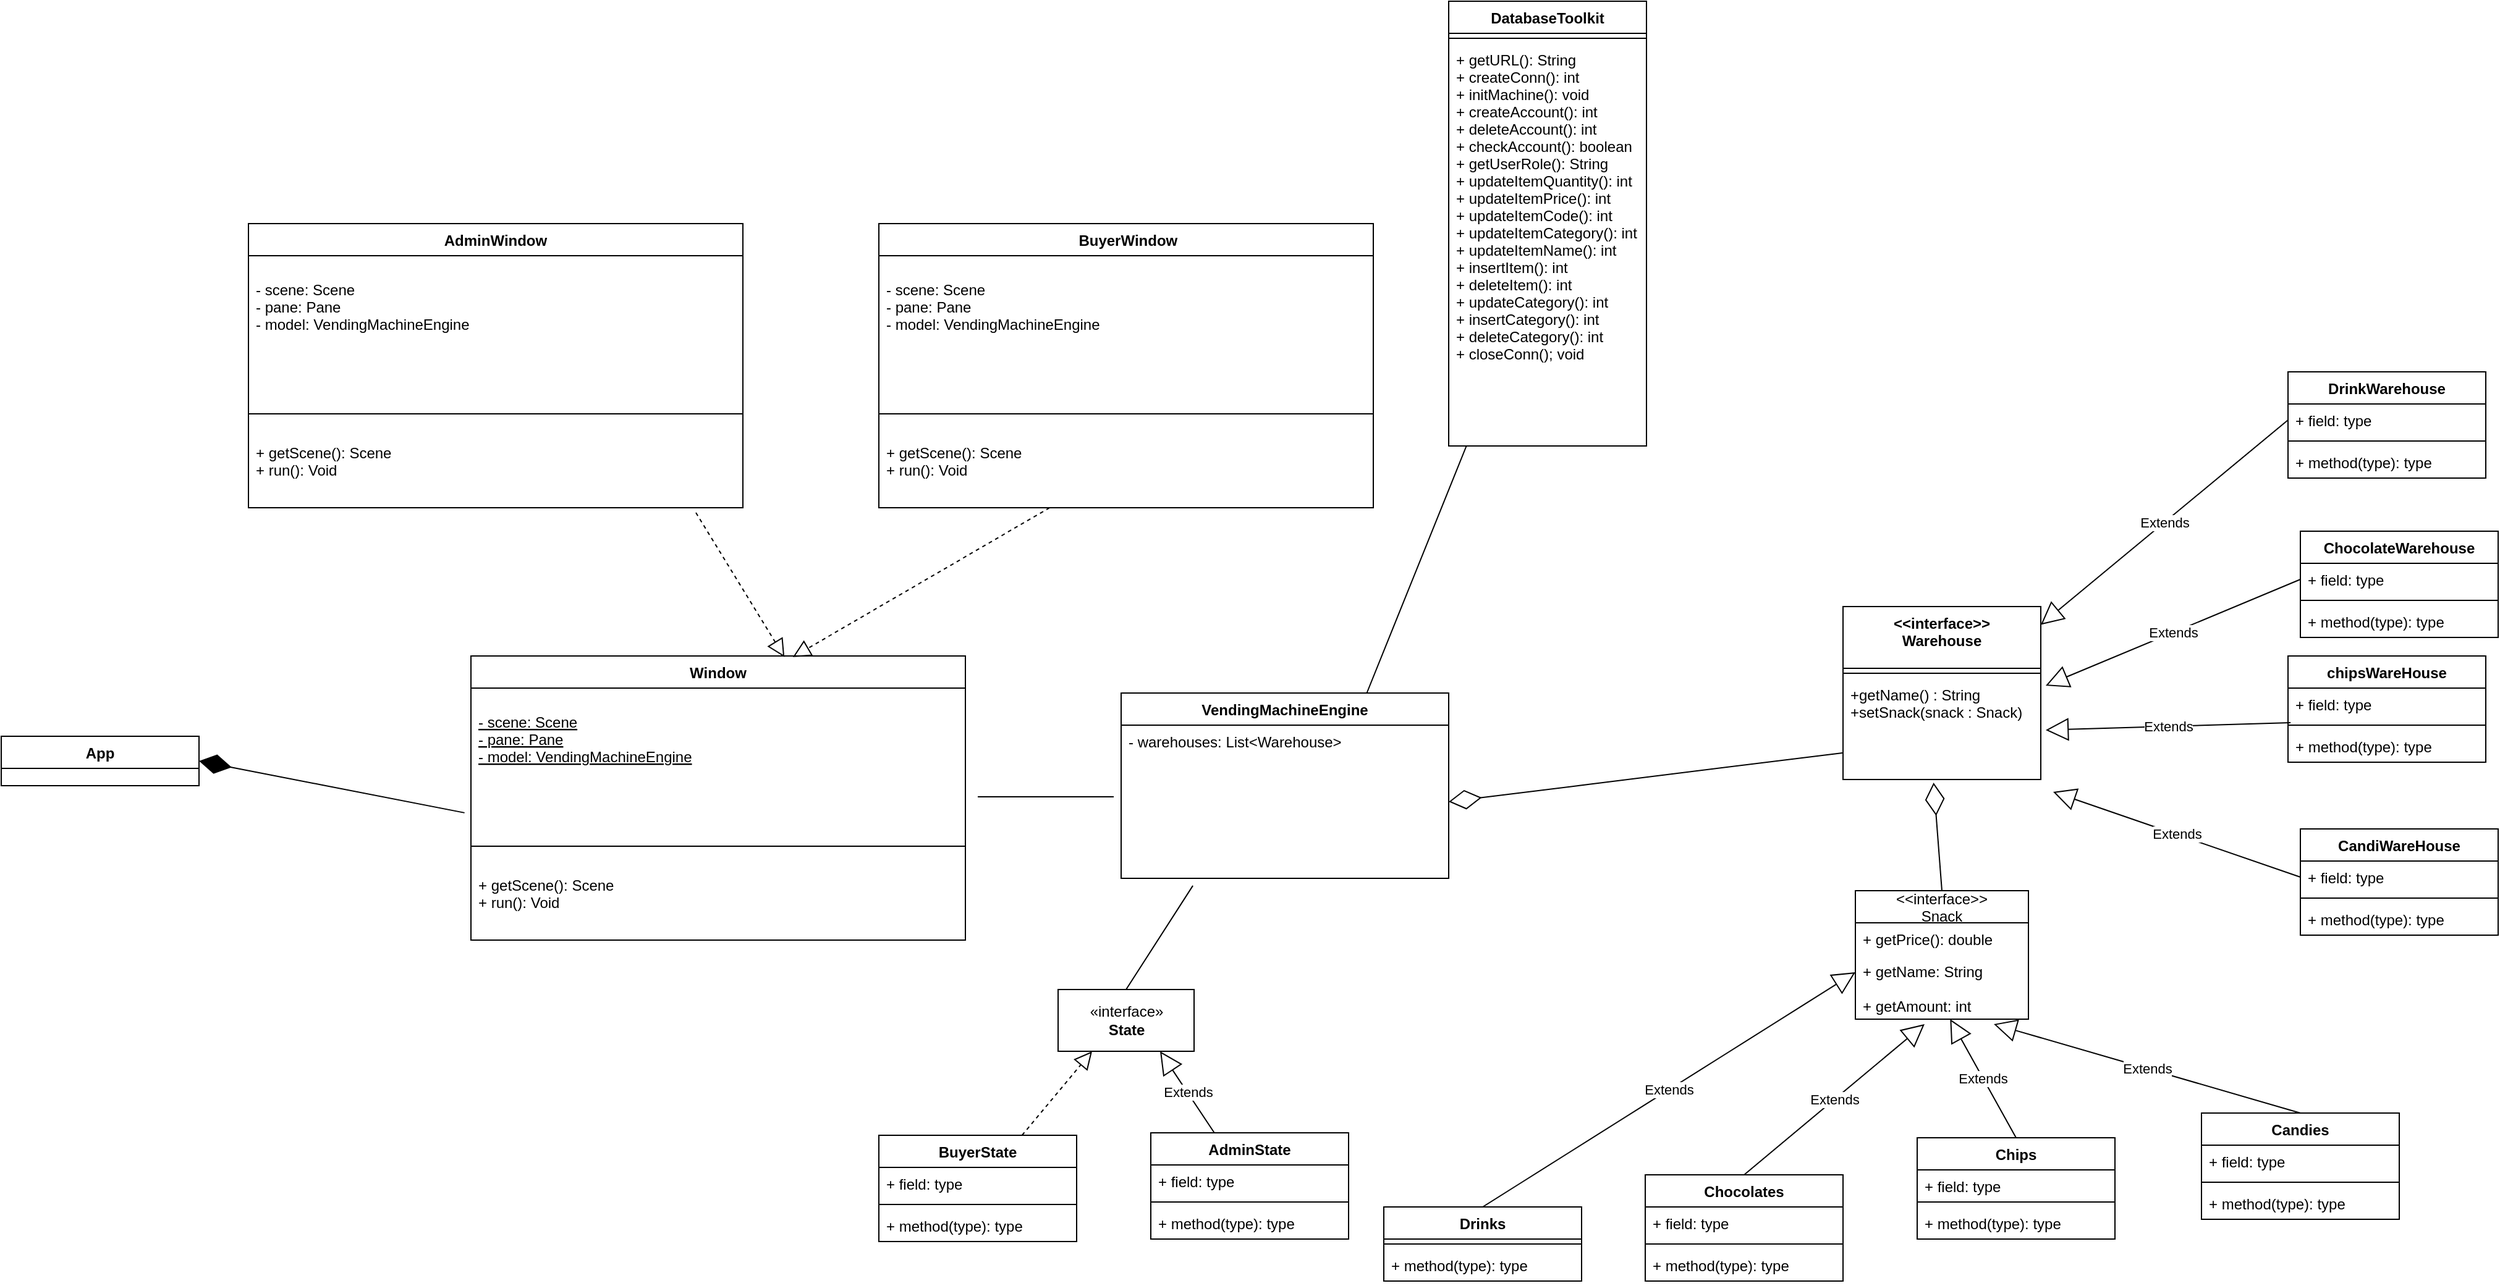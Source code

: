 <mxfile version="13.7.9" type="device"><diagram id="FwnucH08VztEcckjh22z" name="Page-1"><mxGraphModel dx="2365" dy="1813" grid="1" gridSize="10" guides="1" tooltips="1" connect="1" arrows="1" fold="1" page="1" pageScale="1" pageWidth="827" pageHeight="1169" math="0" shadow="0"><root><mxCell id="0"/><mxCell id="1" parent="0"/><mxCell id="K7MJTykTSCi1yAQchyTx-44" value="Window" style="swimlane;fontStyle=1;align=center;verticalAlign=top;childLayout=stackLayout;horizontal=1;startSize=26;horizontalStack=0;resizeParent=1;resizeParentMax=0;resizeLast=0;collapsible=1;marginBottom=0;" parent="1" vertex="1"><mxGeometry x="450" y="600" width="400" height="230" as="geometry"/></mxCell><mxCell id="K7MJTykTSCi1yAQchyTx-45" value="&#10;- scene: Scene&#10;- pane: Pane&#10;- model: VendingMachineEngine&#10;&#10;&#10;" style="text;strokeColor=none;fillColor=none;align=left;verticalAlign=top;spacingLeft=4;spacingRight=4;overflow=hidden;rotatable=0;points=[[0,0.5],[1,0.5]];portConstraint=eastwest;fontStyle=4" parent="K7MJTykTSCi1yAQchyTx-44" vertex="1"><mxGeometry y="26" width="400" height="124" as="geometry"/></mxCell><mxCell id="K7MJTykTSCi1yAQchyTx-46" value="" style="line;strokeWidth=1;fillColor=none;align=left;verticalAlign=middle;spacingTop=-1;spacingLeft=3;spacingRight=3;rotatable=0;labelPosition=right;points=[];portConstraint=eastwest;" parent="K7MJTykTSCi1yAQchyTx-44" vertex="1"><mxGeometry y="150" width="400" height="8" as="geometry"/></mxCell><mxCell id="K7MJTykTSCi1yAQchyTx-47" value="&#10;+ getScene(): Scene&#10;+ run(): Void" style="text;strokeColor=none;fillColor=none;align=left;verticalAlign=top;spacingLeft=4;spacingRight=4;overflow=hidden;rotatable=0;points=[[0,0.5],[1,0.5]];portConstraint=eastwest;" parent="K7MJTykTSCi1yAQchyTx-44" vertex="1"><mxGeometry y="158" width="400" height="72" as="geometry"/></mxCell><mxCell id="OAw5-xkOPhaDo8Q-xHuQ-14" value="&lt;&lt;interface&gt;&gt;&#10;Warehouse" style="swimlane;fontStyle=1;align=center;verticalAlign=top;childLayout=stackLayout;horizontal=1;startSize=50;horizontalStack=0;resizeParent=1;resizeParentMax=0;resizeLast=0;collapsible=1;marginBottom=0;" parent="1" vertex="1"><mxGeometry x="1560" y="560" width="160" height="140" as="geometry"/></mxCell><mxCell id="OAw5-xkOPhaDo8Q-xHuQ-16" value="" style="line;strokeWidth=1;fillColor=none;align=left;verticalAlign=middle;spacingTop=-1;spacingLeft=3;spacingRight=3;rotatable=0;labelPosition=right;points=[];portConstraint=eastwest;" parent="OAw5-xkOPhaDo8Q-xHuQ-14" vertex="1"><mxGeometry y="50" width="160" height="8" as="geometry"/></mxCell><mxCell id="OAw5-xkOPhaDo8Q-xHuQ-17" value="+getName() : String&#10;+setSnack(snack : Snack)" style="text;strokeColor=none;fillColor=none;align=left;verticalAlign=top;spacingLeft=4;spacingRight=4;overflow=hidden;rotatable=0;points=[[0,0.5],[1,0.5]];portConstraint=eastwest;" parent="OAw5-xkOPhaDo8Q-xHuQ-14" vertex="1"><mxGeometry y="58" width="160" height="82" as="geometry"/></mxCell><mxCell id="OAw5-xkOPhaDo8Q-xHuQ-41" value="" style="endArrow=diamondThin;endFill=0;endSize=24;html=1;entryX=0.458;entryY=1.031;entryDx=0;entryDy=0;entryPerimeter=0;exitX=0.5;exitY=0;exitDx=0;exitDy=0;" parent="1" source="OAw5-xkOPhaDo8Q-xHuQ-23" target="OAw5-xkOPhaDo8Q-xHuQ-17" edge="1"><mxGeometry width="160" relative="1" as="geometry"><mxPoint x="1220" y="850" as="sourcePoint"/><mxPoint x="1380" y="850" as="targetPoint"/></mxGeometry></mxCell><mxCell id="OAw5-xkOPhaDo8Q-xHuQ-42" value="" style="endArrow=diamondThin;endFill=0;endSize=24;html=1;entryX=1;entryY=0.5;entryDx=0;entryDy=0;exitX=0.003;exitY=0.976;exitDx=0;exitDy=0;exitPerimeter=0;" parent="1" target="OAw5-xkOPhaDo8Q-xHuQ-4" edge="1"><mxGeometry width="160" relative="1" as="geometry"><mxPoint x="1560.48" y="678.32" as="sourcePoint"/><mxPoint x="1380" y="850" as="targetPoint"/></mxGeometry></mxCell><mxCell id="K7MJTykTSCi1yAQchyTx-38" value="VendingMachineEngine" style="swimlane;fontStyle=1;align=center;verticalAlign=top;childLayout=stackLayout;horizontal=1;startSize=26;horizontalStack=0;resizeParent=1;resizeParentMax=0;resizeLast=0;collapsible=1;marginBottom=0;" parent="1" vertex="1"><mxGeometry x="976" y="630" width="265" height="150" as="geometry"/></mxCell><mxCell id="OAw5-xkOPhaDo8Q-xHuQ-4" value="- warehouses: List&lt;Warehouse&gt; &#10;&#10;" style="text;strokeColor=none;fillColor=none;align=left;verticalAlign=top;spacingLeft=4;spacingRight=4;overflow=hidden;rotatable=0;points=[[0,0.5],[1,0.5]];portConstraint=eastwest;" parent="K7MJTykTSCi1yAQchyTx-38" vertex="1"><mxGeometry y="26" width="265" height="124" as="geometry"/></mxCell><mxCell id="OAw5-xkOPhaDo8Q-xHuQ-63" value="" style="endArrow=block;dashed=1;endFill=0;endSize=12;html=1;entryX=0.634;entryY=0.004;entryDx=0;entryDy=0;entryPerimeter=0;exitX=0.905;exitY=1.056;exitDx=0;exitDy=0;exitPerimeter=0;" parent="1" source="OAw5-xkOPhaDo8Q-xHuQ-58" target="K7MJTykTSCi1yAQchyTx-44" edge="1"><mxGeometry width="160" relative="1" as="geometry"><mxPoint x="650" y="530" as="sourcePoint"/><mxPoint x="810" y="530" as="targetPoint"/></mxGeometry></mxCell><mxCell id="OAw5-xkOPhaDo8Q-xHuQ-64" value="" style="endArrow=block;dashed=1;endFill=0;endSize=12;html=1;entryX=0.651;entryY=0.004;entryDx=0;entryDy=0;entryPerimeter=0;" parent="1" source="OAw5-xkOPhaDo8Q-xHuQ-62" target="K7MJTykTSCi1yAQchyTx-44" edge="1"><mxGeometry width="160" relative="1" as="geometry"><mxPoint x="650" y="530" as="sourcePoint"/><mxPoint x="810" y="530" as="targetPoint"/></mxGeometry></mxCell><mxCell id="K7MJTykTSCi1yAQchyTx-63" value="App" style="swimlane;fontStyle=1;align=center;verticalAlign=top;childLayout=stackLayout;horizontal=1;startSize=26;horizontalStack=0;resizeParent=1;resizeParentMax=0;resizeLast=0;collapsible=1;marginBottom=0;" parent="1" vertex="1"><mxGeometry x="70" y="665" width="160" height="40" as="geometry"/></mxCell><mxCell id="OAw5-xkOPhaDo8Q-xHuQ-68" value="" style="endArrow=diamondThin;endFill=1;endSize=24;html=1;entryX=1;entryY=0.5;entryDx=0;entryDy=0;exitX=-0.013;exitY=0.814;exitDx=0;exitDy=0;exitPerimeter=0;" parent="1" source="K7MJTykTSCi1yAQchyTx-45" target="K7MJTykTSCi1yAQchyTx-63" edge="1"><mxGeometry width="160" relative="1" as="geometry"><mxPoint x="420" y="730" as="sourcePoint"/><mxPoint x="580" y="730" as="targetPoint"/></mxGeometry></mxCell><mxCell id="OAw5-xkOPhaDo8Q-xHuQ-69" value="" style="line;strokeWidth=1;fillColor=none;align=left;verticalAlign=middle;spacingTop=-1;spacingLeft=3;spacingRight=3;rotatable=0;labelPosition=right;points=[];portConstraint=eastwest;" parent="1" vertex="1"><mxGeometry x="860" y="710" width="110" height="8" as="geometry"/></mxCell><mxCell id="OAw5-xkOPhaDo8Q-xHuQ-70" value="DrinkWarehouse" style="swimlane;fontStyle=1;align=center;verticalAlign=top;childLayout=stackLayout;horizontal=1;startSize=26;horizontalStack=0;resizeParent=1;resizeParentMax=0;resizeLast=0;collapsible=1;marginBottom=0;" parent="1" vertex="1"><mxGeometry x="1920" y="370" width="160" height="86" as="geometry"/></mxCell><mxCell id="OAw5-xkOPhaDo8Q-xHuQ-71" value="+ field: type" style="text;strokeColor=none;fillColor=none;align=left;verticalAlign=top;spacingLeft=4;spacingRight=4;overflow=hidden;rotatable=0;points=[[0,0.5],[1,0.5]];portConstraint=eastwest;" parent="OAw5-xkOPhaDo8Q-xHuQ-70" vertex="1"><mxGeometry y="26" width="160" height="26" as="geometry"/></mxCell><mxCell id="OAw5-xkOPhaDo8Q-xHuQ-72" value="" style="line;strokeWidth=1;fillColor=none;align=left;verticalAlign=middle;spacingTop=-1;spacingLeft=3;spacingRight=3;rotatable=0;labelPosition=right;points=[];portConstraint=eastwest;" parent="OAw5-xkOPhaDo8Q-xHuQ-70" vertex="1"><mxGeometry y="52" width="160" height="8" as="geometry"/></mxCell><mxCell id="OAw5-xkOPhaDo8Q-xHuQ-73" value="+ method(type): type" style="text;strokeColor=none;fillColor=none;align=left;verticalAlign=top;spacingLeft=4;spacingRight=4;overflow=hidden;rotatable=0;points=[[0,0.5],[1,0.5]];portConstraint=eastwest;" parent="OAw5-xkOPhaDo8Q-xHuQ-70" vertex="1"><mxGeometry y="60" width="160" height="26" as="geometry"/></mxCell><mxCell id="OAw5-xkOPhaDo8Q-xHuQ-74" value="ChocolateWarehouse" style="swimlane;fontStyle=1;align=center;verticalAlign=top;childLayout=stackLayout;horizontal=1;startSize=26;horizontalStack=0;resizeParent=1;resizeParentMax=0;resizeLast=0;collapsible=1;marginBottom=0;" parent="1" vertex="1"><mxGeometry x="1930" y="499" width="160" height="86" as="geometry"/></mxCell><mxCell id="OAw5-xkOPhaDo8Q-xHuQ-75" value="+ field: type" style="text;strokeColor=none;fillColor=none;align=left;verticalAlign=top;spacingLeft=4;spacingRight=4;overflow=hidden;rotatable=0;points=[[0,0.5],[1,0.5]];portConstraint=eastwest;" parent="OAw5-xkOPhaDo8Q-xHuQ-74" vertex="1"><mxGeometry y="26" width="160" height="26" as="geometry"/></mxCell><mxCell id="OAw5-xkOPhaDo8Q-xHuQ-76" value="" style="line;strokeWidth=1;fillColor=none;align=left;verticalAlign=middle;spacingTop=-1;spacingLeft=3;spacingRight=3;rotatable=0;labelPosition=right;points=[];portConstraint=eastwest;" parent="OAw5-xkOPhaDo8Q-xHuQ-74" vertex="1"><mxGeometry y="52" width="160" height="8" as="geometry"/></mxCell><mxCell id="OAw5-xkOPhaDo8Q-xHuQ-77" value="+ method(type): type" style="text;strokeColor=none;fillColor=none;align=left;verticalAlign=top;spacingLeft=4;spacingRight=4;overflow=hidden;rotatable=0;points=[[0,0.5],[1,0.5]];portConstraint=eastwest;" parent="OAw5-xkOPhaDo8Q-xHuQ-74" vertex="1"><mxGeometry y="60" width="160" height="26" as="geometry"/></mxCell><mxCell id="OAw5-xkOPhaDo8Q-xHuQ-78" value="chipsWareHouse" style="swimlane;fontStyle=1;align=center;verticalAlign=top;childLayout=stackLayout;horizontal=1;startSize=26;horizontalStack=0;resizeParent=1;resizeParentMax=0;resizeLast=0;collapsible=1;marginBottom=0;" parent="1" vertex="1"><mxGeometry x="1920" y="600" width="160" height="86" as="geometry"/></mxCell><mxCell id="OAw5-xkOPhaDo8Q-xHuQ-79" value="+ field: type" style="text;strokeColor=none;fillColor=none;align=left;verticalAlign=top;spacingLeft=4;spacingRight=4;overflow=hidden;rotatable=0;points=[[0,0.5],[1,0.5]];portConstraint=eastwest;" parent="OAw5-xkOPhaDo8Q-xHuQ-78" vertex="1"><mxGeometry y="26" width="160" height="26" as="geometry"/></mxCell><mxCell id="OAw5-xkOPhaDo8Q-xHuQ-80" value="" style="line;strokeWidth=1;fillColor=none;align=left;verticalAlign=middle;spacingTop=-1;spacingLeft=3;spacingRight=3;rotatable=0;labelPosition=right;points=[];portConstraint=eastwest;" parent="OAw5-xkOPhaDo8Q-xHuQ-78" vertex="1"><mxGeometry y="52" width="160" height="8" as="geometry"/></mxCell><mxCell id="OAw5-xkOPhaDo8Q-xHuQ-81" value="+ method(type): type" style="text;strokeColor=none;fillColor=none;align=left;verticalAlign=top;spacingLeft=4;spacingRight=4;overflow=hidden;rotatable=0;points=[[0,0.5],[1,0.5]];portConstraint=eastwest;" parent="OAw5-xkOPhaDo8Q-xHuQ-78" vertex="1"><mxGeometry y="60" width="160" height="26" as="geometry"/></mxCell><mxCell id="OAw5-xkOPhaDo8Q-xHuQ-82" value="CandiWareHouse" style="swimlane;fontStyle=1;align=center;verticalAlign=top;childLayout=stackLayout;horizontal=1;startSize=26;horizontalStack=0;resizeParent=1;resizeParentMax=0;resizeLast=0;collapsible=1;marginBottom=0;" parent="1" vertex="1"><mxGeometry x="1930" y="740" width="160" height="86" as="geometry"/></mxCell><mxCell id="OAw5-xkOPhaDo8Q-xHuQ-83" value="+ field: type" style="text;strokeColor=none;fillColor=none;align=left;verticalAlign=top;spacingLeft=4;spacingRight=4;overflow=hidden;rotatable=0;points=[[0,0.5],[1,0.5]];portConstraint=eastwest;" parent="OAw5-xkOPhaDo8Q-xHuQ-82" vertex="1"><mxGeometry y="26" width="160" height="26" as="geometry"/></mxCell><mxCell id="OAw5-xkOPhaDo8Q-xHuQ-84" value="" style="line;strokeWidth=1;fillColor=none;align=left;verticalAlign=middle;spacingTop=-1;spacingLeft=3;spacingRight=3;rotatable=0;labelPosition=right;points=[];portConstraint=eastwest;" parent="OAw5-xkOPhaDo8Q-xHuQ-82" vertex="1"><mxGeometry y="52" width="160" height="8" as="geometry"/></mxCell><mxCell id="OAw5-xkOPhaDo8Q-xHuQ-85" value="+ method(type): type" style="text;strokeColor=none;fillColor=none;align=left;verticalAlign=top;spacingLeft=4;spacingRight=4;overflow=hidden;rotatable=0;points=[[0,0.5],[1,0.5]];portConstraint=eastwest;" parent="OAw5-xkOPhaDo8Q-xHuQ-82" vertex="1"><mxGeometry y="60" width="160" height="26" as="geometry"/></mxCell><mxCell id="OAw5-xkOPhaDo8Q-xHuQ-86" value="Extends" style="endArrow=block;endSize=16;endFill=0;html=1;exitX=0;exitY=0.5;exitDx=0;exitDy=0;" parent="1" source="OAw5-xkOPhaDo8Q-xHuQ-83" edge="1"><mxGeometry width="160" relative="1" as="geometry"><mxPoint x="1660" y="740" as="sourcePoint"/><mxPoint x="1730" y="710" as="targetPoint"/></mxGeometry></mxCell><mxCell id="OAw5-xkOPhaDo8Q-xHuQ-87" value="Extends" style="endArrow=block;endSize=16;endFill=0;html=1;entryX=1.025;entryY=0.714;entryDx=0;entryDy=0;entryPerimeter=0;exitX=0.013;exitY=-0.231;exitDx=0;exitDy=0;exitPerimeter=0;" parent="1" source="OAw5-xkOPhaDo8Q-xHuQ-81" edge="1"><mxGeometry width="160" relative="1" as="geometry"><mxPoint x="1660" y="740" as="sourcePoint"/><mxPoint x="1724" y="659.98" as="targetPoint"/></mxGeometry></mxCell><mxCell id="OAw5-xkOPhaDo8Q-xHuQ-88" value="Extends" style="endArrow=block;endSize=16;endFill=0;html=1;entryX=1.025;entryY=0.2;entryDx=0;entryDy=0;entryPerimeter=0;exitX=0;exitY=0.5;exitDx=0;exitDy=0;" parent="1" source="OAw5-xkOPhaDo8Q-xHuQ-75" edge="1"><mxGeometry width="160" relative="1" as="geometry"><mxPoint x="1660" y="740" as="sourcePoint"/><mxPoint x="1724" y="624" as="targetPoint"/></mxGeometry></mxCell><mxCell id="OAw5-xkOPhaDo8Q-xHuQ-89" value="Extends" style="endArrow=block;endSize=16;endFill=0;html=1;entryX=1;entryY=0.105;entryDx=0;entryDy=0;entryPerimeter=0;exitX=0;exitY=0.5;exitDx=0;exitDy=0;" parent="1" source="OAw5-xkOPhaDo8Q-xHuQ-71" target="OAw5-xkOPhaDo8Q-xHuQ-14" edge="1"><mxGeometry width="160" relative="1" as="geometry"><mxPoint x="1660" y="740" as="sourcePoint"/><mxPoint x="1820" y="740" as="targetPoint"/></mxGeometry></mxCell><mxCell id="OAw5-xkOPhaDo8Q-xHuQ-90" value="Extends" style="endArrow=block;endSize=16;endFill=0;html=1;entryX=0;entryY=0.5;entryDx=0;entryDy=0;exitX=0.5;exitY=0;exitDx=0;exitDy=0;" parent="1" source="OAw5-xkOPhaDo8Q-xHuQ-44" target="OAw5-xkOPhaDo8Q-xHuQ-25" edge="1"><mxGeometry width="160" relative="1" as="geometry"><mxPoint x="1261.662" y="1050" as="sourcePoint"/><mxPoint x="1820" y="740" as="targetPoint"/></mxGeometry></mxCell><mxCell id="OAw5-xkOPhaDo8Q-xHuQ-91" value="Extends" style="endArrow=block;endSize=16;endFill=0;html=1;entryX=0.4;entryY=1.167;entryDx=0;entryDy=0;entryPerimeter=0;exitX=0.5;exitY=0;exitDx=0;exitDy=0;" parent="1" source="OAw5-xkOPhaDo8Q-xHuQ-28" target="OAw5-xkOPhaDo8Q-xHuQ-26" edge="1"><mxGeometry width="160" relative="1" as="geometry"><mxPoint x="1660" y="740" as="sourcePoint"/><mxPoint x="1820" y="740" as="targetPoint"/></mxGeometry></mxCell><mxCell id="OAw5-xkOPhaDo8Q-xHuQ-92" value="Extends" style="endArrow=block;endSize=16;endFill=0;html=1;exitX=0.5;exitY=0;exitDx=0;exitDy=0;" parent="1" source="OAw5-xkOPhaDo8Q-xHuQ-32" target="OAw5-xkOPhaDo8Q-xHuQ-26" edge="1"><mxGeometry width="160" relative="1" as="geometry"><mxPoint x="1660" y="740" as="sourcePoint"/><mxPoint x="1820" y="740" as="targetPoint"/></mxGeometry></mxCell><mxCell id="OAw5-xkOPhaDo8Q-xHuQ-93" value="Extends" style="endArrow=block;endSize=16;endFill=0;html=1;entryX=0.8;entryY=1.167;entryDx=0;entryDy=0;entryPerimeter=0;exitX=0.5;exitY=0;exitDx=0;exitDy=0;" parent="1" source="OAw5-xkOPhaDo8Q-xHuQ-36" target="OAw5-xkOPhaDo8Q-xHuQ-26" edge="1"><mxGeometry width="160" relative="1" as="geometry"><mxPoint x="1660" y="740" as="sourcePoint"/><mxPoint x="1820" y="740" as="targetPoint"/></mxGeometry></mxCell><mxCell id="OAw5-xkOPhaDo8Q-xHuQ-55" value="AdminWindow" style="swimlane;fontStyle=1;align=center;verticalAlign=top;childLayout=stackLayout;horizontal=1;startSize=26;horizontalStack=0;resizeParent=1;resizeParentMax=0;resizeLast=0;collapsible=1;marginBottom=0;" parent="1" vertex="1"><mxGeometry x="270" y="250" width="400" height="230" as="geometry"/></mxCell><mxCell id="OAw5-xkOPhaDo8Q-xHuQ-56" value="&#10;- scene: Scene&#10;- pane: Pane&#10;- model: VendingMachineEngine&#10;&#10;&#10;" style="text;strokeColor=none;fillColor=none;align=left;verticalAlign=top;spacingLeft=4;spacingRight=4;overflow=hidden;rotatable=0;points=[[0,0.5],[1,0.5]];portConstraint=eastwest;" parent="OAw5-xkOPhaDo8Q-xHuQ-55" vertex="1"><mxGeometry y="26" width="400" height="124" as="geometry"/></mxCell><mxCell id="OAw5-xkOPhaDo8Q-xHuQ-57" value="" style="line;strokeWidth=1;fillColor=none;align=left;verticalAlign=middle;spacingTop=-1;spacingLeft=3;spacingRight=3;rotatable=0;labelPosition=right;points=[];portConstraint=eastwest;" parent="OAw5-xkOPhaDo8Q-xHuQ-55" vertex="1"><mxGeometry y="150" width="400" height="8" as="geometry"/></mxCell><mxCell id="OAw5-xkOPhaDo8Q-xHuQ-58" value="&#10;+ getScene(): Scene&#10;+ run(): Void" style="text;strokeColor=none;fillColor=none;align=left;verticalAlign=top;spacingLeft=4;spacingRight=4;overflow=hidden;rotatable=0;points=[[0,0.5],[1,0.5]];portConstraint=eastwest;" parent="OAw5-xkOPhaDo8Q-xHuQ-55" vertex="1"><mxGeometry y="158" width="400" height="72" as="geometry"/></mxCell><mxCell id="OAw5-xkOPhaDo8Q-xHuQ-59" value=" BuyerWindow" style="swimlane;fontStyle=1;align=center;verticalAlign=top;childLayout=stackLayout;horizontal=1;startSize=26;horizontalStack=0;resizeParent=1;resizeParentMax=0;resizeLast=0;collapsible=1;marginBottom=0;" parent="1" vertex="1"><mxGeometry x="780" y="250" width="400" height="230" as="geometry"/></mxCell><mxCell id="OAw5-xkOPhaDo8Q-xHuQ-60" value="&#10;- scene: Scene&#10;- pane: Pane&#10;- model: VendingMachineEngine&#10;&#10;&#10;" style="text;strokeColor=none;fillColor=none;align=left;verticalAlign=top;spacingLeft=4;spacingRight=4;overflow=hidden;rotatable=0;points=[[0,0.5],[1,0.5]];portConstraint=eastwest;" parent="OAw5-xkOPhaDo8Q-xHuQ-59" vertex="1"><mxGeometry y="26" width="400" height="124" as="geometry"/></mxCell><mxCell id="OAw5-xkOPhaDo8Q-xHuQ-61" value="" style="line;strokeWidth=1;fillColor=none;align=left;verticalAlign=middle;spacingTop=-1;spacingLeft=3;spacingRight=3;rotatable=0;labelPosition=right;points=[];portConstraint=eastwest;" parent="OAw5-xkOPhaDo8Q-xHuQ-59" vertex="1"><mxGeometry y="150" width="400" height="8" as="geometry"/></mxCell><mxCell id="OAw5-xkOPhaDo8Q-xHuQ-62" value="&#10;+ getScene(): Scene&#10;+ run(): Void" style="text;strokeColor=none;fillColor=none;align=left;verticalAlign=top;spacingLeft=4;spacingRight=4;overflow=hidden;rotatable=0;points=[[0,0.5],[1,0.5]];portConstraint=eastwest;" parent="OAw5-xkOPhaDo8Q-xHuQ-59" vertex="1"><mxGeometry y="158" width="400" height="72" as="geometry"/></mxCell><mxCell id="OAw5-xkOPhaDo8Q-xHuQ-99" value="" style="endArrow=none;html=1;entryX=0.75;entryY=0;entryDx=0;entryDy=0;" parent="1" source="OAw5-xkOPhaDo8Q-xHuQ-98" edge="1" target="K7MJTykTSCi1yAQchyTx-38"><mxGeometry width="50" height="50" relative="1" as="geometry"><mxPoint x="700" y="460" as="sourcePoint"/><mxPoint x="710" y="600" as="targetPoint"/></mxGeometry></mxCell><mxCell id="OAw5-xkOPhaDo8Q-xHuQ-95" value="DatabaseToolkit" style="swimlane;fontStyle=1;align=center;verticalAlign=top;childLayout=stackLayout;horizontal=1;startSize=26;horizontalStack=0;resizeParent=1;resizeParentMax=0;resizeLast=0;collapsible=1;marginBottom=0;" parent="1" vertex="1"><mxGeometry x="1241" y="70" width="160" height="360" as="geometry"/></mxCell><mxCell id="OAw5-xkOPhaDo8Q-xHuQ-97" value="" style="line;strokeWidth=1;fillColor=none;align=left;verticalAlign=middle;spacingTop=-1;spacingLeft=3;spacingRight=3;rotatable=0;labelPosition=right;points=[];portConstraint=eastwest;" parent="OAw5-xkOPhaDo8Q-xHuQ-95" vertex="1"><mxGeometry y="26" width="160" height="8" as="geometry"/></mxCell><mxCell id="OAw5-xkOPhaDo8Q-xHuQ-98" value="+ getURL(): String&#10;+ createConn(): int&#10;+ initMachine(): void&#10;+ createAccount(): int&#10;+ deleteAccount(): int&#10;+ checkAccount(): boolean&#10;+ getUserRole(): String&#10;+ updateItemQuantity(): int&#10;+ updateItemPrice(): int&#10;+ updateItemCode(): int&#10;+ updateItemCategory(): int&#10;+ updateItemName(): int&#10;+ insertItem(): int&#10;+ deleteItem(): int&#10;+ updateCategory(): int&#10;+ insertCategory(): int&#10;+ deleteCategory(): int&#10;+ closeConn(); void" style="text;strokeColor=none;fillColor=none;align=left;verticalAlign=top;spacingLeft=4;spacingRight=4;overflow=hidden;rotatable=0;points=[[0,0.5],[1,0.5]];portConstraint=eastwest;" parent="OAw5-xkOPhaDo8Q-xHuQ-95" vertex="1"><mxGeometry y="34" width="160" height="326" as="geometry"/></mxCell><mxCell id="OAw5-xkOPhaDo8Q-xHuQ-23" value="&lt;&lt;interface&gt;&gt;&#10;Snack" style="swimlane;fontStyle=0;childLayout=stackLayout;horizontal=1;startSize=26;fillColor=none;horizontalStack=0;resizeParent=1;resizeParentMax=0;resizeLast=0;collapsible=1;marginBottom=0;" parent="1" vertex="1"><mxGeometry x="1570" y="790" width="140" height="104" as="geometry"/></mxCell><mxCell id="OAw5-xkOPhaDo8Q-xHuQ-24" value="+ getPrice(): double" style="text;strokeColor=none;fillColor=none;align=left;verticalAlign=top;spacingLeft=4;spacingRight=4;overflow=hidden;rotatable=0;points=[[0,0.5],[1,0.5]];portConstraint=eastwest;" parent="OAw5-xkOPhaDo8Q-xHuQ-23" vertex="1"><mxGeometry y="26" width="140" height="26" as="geometry"/></mxCell><mxCell id="OAw5-xkOPhaDo8Q-xHuQ-25" value="+ getName: String" style="text;strokeColor=none;fillColor=none;align=left;verticalAlign=top;spacingLeft=4;spacingRight=4;overflow=hidden;rotatable=0;points=[[0,0.5],[1,0.5]];portConstraint=eastwest;" parent="OAw5-xkOPhaDo8Q-xHuQ-23" vertex="1"><mxGeometry y="52" width="140" height="28" as="geometry"/></mxCell><mxCell id="OAw5-xkOPhaDo8Q-xHuQ-26" value="+ getAmount: int" style="text;strokeColor=none;fillColor=none;align=left;verticalAlign=top;spacingLeft=4;spacingRight=4;overflow=hidden;rotatable=0;points=[[0,0.5],[1,0.5]];portConstraint=eastwest;" parent="OAw5-xkOPhaDo8Q-xHuQ-23" vertex="1"><mxGeometry y="80" width="140" height="24" as="geometry"/></mxCell><mxCell id="OAw5-xkOPhaDo8Q-xHuQ-28" value="Chocolates" style="swimlane;fontStyle=1;align=center;verticalAlign=top;childLayout=stackLayout;horizontal=1;startSize=26;horizontalStack=0;resizeParent=1;resizeParentMax=0;resizeLast=0;collapsible=1;marginBottom=0;" parent="1" vertex="1"><mxGeometry x="1400" y="1020" width="160" height="86" as="geometry"/></mxCell><mxCell id="OAw5-xkOPhaDo8Q-xHuQ-29" value="+ field: type" style="text;strokeColor=none;fillColor=none;align=left;verticalAlign=top;spacingLeft=4;spacingRight=4;overflow=hidden;rotatable=0;points=[[0,0.5],[1,0.5]];portConstraint=eastwest;" parent="OAw5-xkOPhaDo8Q-xHuQ-28" vertex="1"><mxGeometry y="26" width="160" height="26" as="geometry"/></mxCell><mxCell id="OAw5-xkOPhaDo8Q-xHuQ-30" value="" style="line;strokeWidth=1;fillColor=none;align=left;verticalAlign=middle;spacingTop=-1;spacingLeft=3;spacingRight=3;rotatable=0;labelPosition=right;points=[];portConstraint=eastwest;" parent="OAw5-xkOPhaDo8Q-xHuQ-28" vertex="1"><mxGeometry y="52" width="160" height="8" as="geometry"/></mxCell><mxCell id="OAw5-xkOPhaDo8Q-xHuQ-31" value="+ method(type): type" style="text;strokeColor=none;fillColor=none;align=left;verticalAlign=top;spacingLeft=4;spacingRight=4;overflow=hidden;rotatable=0;points=[[0,0.5],[1,0.5]];portConstraint=eastwest;" parent="OAw5-xkOPhaDo8Q-xHuQ-28" vertex="1"><mxGeometry y="60" width="160" height="26" as="geometry"/></mxCell><mxCell id="OAw5-xkOPhaDo8Q-xHuQ-32" value="Chips" style="swimlane;fontStyle=1;align=center;verticalAlign=top;childLayout=stackLayout;horizontal=1;startSize=26;horizontalStack=0;resizeParent=1;resizeParentMax=0;resizeLast=0;collapsible=1;marginBottom=0;" parent="1" vertex="1"><mxGeometry x="1620" y="990" width="160" height="82" as="geometry"/></mxCell><mxCell id="OAw5-xkOPhaDo8Q-xHuQ-33" value="+ field: type" style="text;strokeColor=none;fillColor=none;align=left;verticalAlign=top;spacingLeft=4;spacingRight=4;overflow=hidden;rotatable=0;points=[[0,0.5],[1,0.5]];portConstraint=eastwest;" parent="OAw5-xkOPhaDo8Q-xHuQ-32" vertex="1"><mxGeometry y="26" width="160" height="22" as="geometry"/></mxCell><mxCell id="OAw5-xkOPhaDo8Q-xHuQ-34" value="" style="line;strokeWidth=1;fillColor=none;align=left;verticalAlign=middle;spacingTop=-1;spacingLeft=3;spacingRight=3;rotatable=0;labelPosition=right;points=[];portConstraint=eastwest;" parent="OAw5-xkOPhaDo8Q-xHuQ-32" vertex="1"><mxGeometry y="48" width="160" height="8" as="geometry"/></mxCell><mxCell id="OAw5-xkOPhaDo8Q-xHuQ-35" value="+ method(type): type" style="text;strokeColor=none;fillColor=none;align=left;verticalAlign=top;spacingLeft=4;spacingRight=4;overflow=hidden;rotatable=0;points=[[0,0.5],[1,0.5]];portConstraint=eastwest;" parent="OAw5-xkOPhaDo8Q-xHuQ-32" vertex="1"><mxGeometry y="56" width="160" height="26" as="geometry"/></mxCell><mxCell id="OAw5-xkOPhaDo8Q-xHuQ-36" value="Candies" style="swimlane;fontStyle=1;align=center;verticalAlign=top;childLayout=stackLayout;horizontal=1;startSize=26;horizontalStack=0;resizeParent=1;resizeParentMax=0;resizeLast=0;collapsible=1;marginBottom=0;" parent="1" vertex="1"><mxGeometry x="1850" y="970" width="160" height="86" as="geometry"/></mxCell><mxCell id="OAw5-xkOPhaDo8Q-xHuQ-37" value="+ field: type" style="text;strokeColor=none;fillColor=none;align=left;verticalAlign=top;spacingLeft=4;spacingRight=4;overflow=hidden;rotatable=0;points=[[0,0.5],[1,0.5]];portConstraint=eastwest;" parent="OAw5-xkOPhaDo8Q-xHuQ-36" vertex="1"><mxGeometry y="26" width="160" height="26" as="geometry"/></mxCell><mxCell id="OAw5-xkOPhaDo8Q-xHuQ-38" value="" style="line;strokeWidth=1;fillColor=none;align=left;verticalAlign=middle;spacingTop=-1;spacingLeft=3;spacingRight=3;rotatable=0;labelPosition=right;points=[];portConstraint=eastwest;" parent="OAw5-xkOPhaDo8Q-xHuQ-36" vertex="1"><mxGeometry y="52" width="160" height="8" as="geometry"/></mxCell><mxCell id="OAw5-xkOPhaDo8Q-xHuQ-39" value="+ method(type): type" style="text;strokeColor=none;fillColor=none;align=left;verticalAlign=top;spacingLeft=4;spacingRight=4;overflow=hidden;rotatable=0;points=[[0,0.5],[1,0.5]];portConstraint=eastwest;" parent="OAw5-xkOPhaDo8Q-xHuQ-36" vertex="1"><mxGeometry y="60" width="160" height="26" as="geometry"/></mxCell><mxCell id="OAw5-xkOPhaDo8Q-xHuQ-125" value="«interface»&lt;br&gt;&lt;b&gt;State&lt;/b&gt;" style="html=1;" parent="1" vertex="1"><mxGeometry x="925" y="870" width="110" height="50" as="geometry"/></mxCell><mxCell id="OAw5-xkOPhaDo8Q-xHuQ-128" value="" style="endArrow=none;html=1;exitX=0.5;exitY=0;exitDx=0;exitDy=0;entryX=0.219;entryY=1.048;entryDx=0;entryDy=0;entryPerimeter=0;" parent="1" source="OAw5-xkOPhaDo8Q-xHuQ-125" target="OAw5-xkOPhaDo8Q-xHuQ-4" edge="1"><mxGeometry width="50" height="50" relative="1" as="geometry"><mxPoint x="950" y="760" as="sourcePoint"/><mxPoint x="1000" y="710" as="targetPoint"/></mxGeometry></mxCell><mxCell id="OAw5-xkOPhaDo8Q-xHuQ-133" value="AdminState" style="swimlane;fontStyle=1;align=center;verticalAlign=top;childLayout=stackLayout;horizontal=1;startSize=26;horizontalStack=0;resizeParent=1;resizeParentMax=0;resizeLast=0;collapsible=1;marginBottom=0;" parent="1" vertex="1"><mxGeometry x="1000" y="986" width="160" height="86" as="geometry"/></mxCell><mxCell id="OAw5-xkOPhaDo8Q-xHuQ-134" value="+ field: type" style="text;strokeColor=none;fillColor=none;align=left;verticalAlign=top;spacingLeft=4;spacingRight=4;overflow=hidden;rotatable=0;points=[[0,0.5],[1,0.5]];portConstraint=eastwest;" parent="OAw5-xkOPhaDo8Q-xHuQ-133" vertex="1"><mxGeometry y="26" width="160" height="26" as="geometry"/></mxCell><mxCell id="OAw5-xkOPhaDo8Q-xHuQ-135" value="" style="line;strokeWidth=1;fillColor=none;align=left;verticalAlign=middle;spacingTop=-1;spacingLeft=3;spacingRight=3;rotatable=0;labelPosition=right;points=[];portConstraint=eastwest;" parent="OAw5-xkOPhaDo8Q-xHuQ-133" vertex="1"><mxGeometry y="52" width="160" height="8" as="geometry"/></mxCell><mxCell id="OAw5-xkOPhaDo8Q-xHuQ-136" value="+ method(type): type" style="text;strokeColor=none;fillColor=none;align=left;verticalAlign=top;spacingLeft=4;spacingRight=4;overflow=hidden;rotatable=0;points=[[0,0.5],[1,0.5]];portConstraint=eastwest;" parent="OAw5-xkOPhaDo8Q-xHuQ-133" vertex="1"><mxGeometry y="60" width="160" height="26" as="geometry"/></mxCell><mxCell id="OAw5-xkOPhaDo8Q-xHuQ-129" value="BuyerState" style="swimlane;fontStyle=1;align=center;verticalAlign=top;childLayout=stackLayout;horizontal=1;startSize=26;horizontalStack=0;resizeParent=1;resizeParentMax=0;resizeLast=0;collapsible=1;marginBottom=0;" parent="1" vertex="1"><mxGeometry x="780" y="988" width="160" height="86" as="geometry"/></mxCell><mxCell id="OAw5-xkOPhaDo8Q-xHuQ-130" value="+ field: type" style="text;strokeColor=none;fillColor=none;align=left;verticalAlign=top;spacingLeft=4;spacingRight=4;overflow=hidden;rotatable=0;points=[[0,0.5],[1,0.5]];portConstraint=eastwest;" parent="OAw5-xkOPhaDo8Q-xHuQ-129" vertex="1"><mxGeometry y="26" width="160" height="26" as="geometry"/></mxCell><mxCell id="OAw5-xkOPhaDo8Q-xHuQ-131" value="" style="line;strokeWidth=1;fillColor=none;align=left;verticalAlign=middle;spacingTop=-1;spacingLeft=3;spacingRight=3;rotatable=0;labelPosition=right;points=[];portConstraint=eastwest;" parent="OAw5-xkOPhaDo8Q-xHuQ-129" vertex="1"><mxGeometry y="52" width="160" height="8" as="geometry"/></mxCell><mxCell id="OAw5-xkOPhaDo8Q-xHuQ-132" value="+ method(type): type" style="text;strokeColor=none;fillColor=none;align=left;verticalAlign=top;spacingLeft=4;spacingRight=4;overflow=hidden;rotatable=0;points=[[0,0.5],[1,0.5]];portConstraint=eastwest;" parent="OAw5-xkOPhaDo8Q-xHuQ-129" vertex="1"><mxGeometry y="60" width="160" height="26" as="geometry"/></mxCell><mxCell id="OAw5-xkOPhaDo8Q-xHuQ-137" value="" style="endArrow=block;dashed=1;endFill=0;endSize=12;html=1;entryX=0.25;entryY=1;entryDx=0;entryDy=0;" parent="1" source="OAw5-xkOPhaDo8Q-xHuQ-129" target="OAw5-xkOPhaDo8Q-xHuQ-125" edge="1"><mxGeometry width="160" relative="1" as="geometry"><mxPoint x="900" y="730" as="sourcePoint"/><mxPoint x="940" y="900" as="targetPoint"/></mxGeometry></mxCell><mxCell id="OAw5-xkOPhaDo8Q-xHuQ-138" value="Extends" style="endArrow=block;endSize=16;endFill=0;html=1;entryX=0.75;entryY=1;entryDx=0;entryDy=0;" parent="1" source="OAw5-xkOPhaDo8Q-xHuQ-133" target="OAw5-xkOPhaDo8Q-xHuQ-125" edge="1"><mxGeometry width="160" relative="1" as="geometry"><mxPoint x="900" y="730" as="sourcePoint"/><mxPoint x="1060" y="730" as="targetPoint"/></mxGeometry></mxCell><mxCell id="OAw5-xkOPhaDo8Q-xHuQ-44" value="Drinks" style="swimlane;fontStyle=1;align=center;verticalAlign=top;childLayout=stackLayout;horizontal=1;startSize=26;horizontalStack=0;resizeParent=1;resizeParentMax=0;resizeLast=0;collapsible=1;marginBottom=0;" parent="1" vertex="1"><mxGeometry x="1188.5" y="1046" width="160" height="60" as="geometry"/></mxCell><mxCell id="OAw5-xkOPhaDo8Q-xHuQ-46" value="" style="line;strokeWidth=1;fillColor=none;align=left;verticalAlign=middle;spacingTop=-1;spacingLeft=3;spacingRight=3;rotatable=0;labelPosition=right;points=[];portConstraint=eastwest;" parent="OAw5-xkOPhaDo8Q-xHuQ-44" vertex="1"><mxGeometry y="26" width="160" height="8" as="geometry"/></mxCell><mxCell id="OAw5-xkOPhaDo8Q-xHuQ-47" value="+ method(type): type" style="text;strokeColor=none;fillColor=none;align=left;verticalAlign=top;spacingLeft=4;spacingRight=4;overflow=hidden;rotatable=0;points=[[0,0.5],[1,0.5]];portConstraint=eastwest;" parent="OAw5-xkOPhaDo8Q-xHuQ-44" vertex="1"><mxGeometry y="34" width="160" height="26" as="geometry"/></mxCell></root></mxGraphModel></diagram></mxfile>